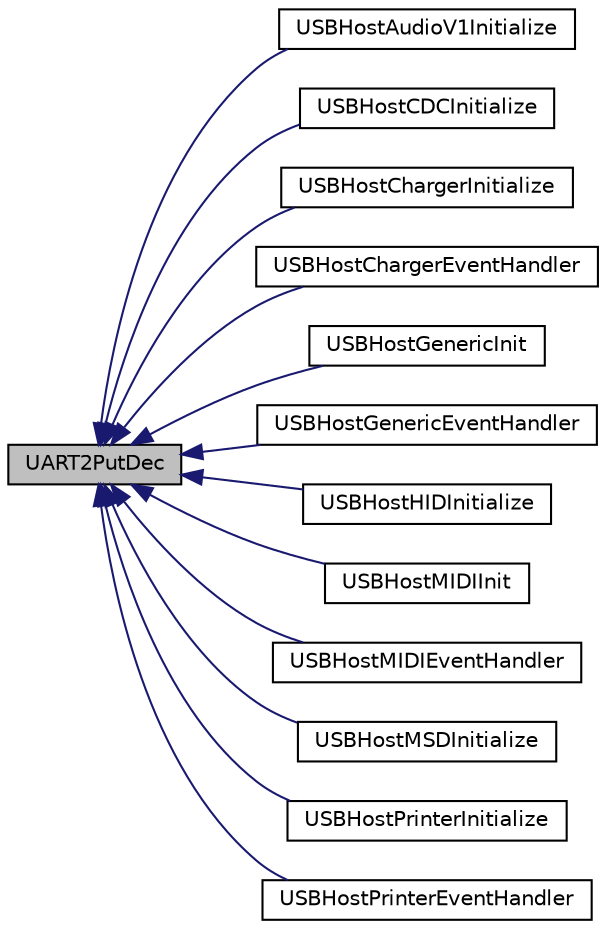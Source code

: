 digraph "UART2PutDec"
{
  edge [fontname="Helvetica",fontsize="10",labelfontname="Helvetica",labelfontsize="10"];
  node [fontname="Helvetica",fontsize="10",shape=record];
  rankdir="LR";
  Node1 [label="UART2PutDec",height=0.2,width=0.4,color="black", fillcolor="grey75", style="filled", fontcolor="black"];
  Node1 -> Node2 [dir="back",color="midnightblue",fontsize="10",style="solid",fontname="Helvetica"];
  Node2 [label="USBHostAudioV1Initialize",height=0.2,width=0.4,color="black", fillcolor="white", style="filled",URL="$usb__host__audio__v1_8c.html#a49268d7d051fdd76019281a5989779ad"];
  Node1 -> Node3 [dir="back",color="midnightblue",fontsize="10",style="solid",fontname="Helvetica"];
  Node3 [label="USBHostCDCInitialize",height=0.2,width=0.4,color="black", fillcolor="white", style="filled",URL="$usb__host__cdc_8c.html#a2891ef7047136f99fb381a85624fcdb8"];
  Node1 -> Node4 [dir="back",color="midnightblue",fontsize="10",style="solid",fontname="Helvetica"];
  Node4 [label="USBHostChargerInitialize",height=0.2,width=0.4,color="black", fillcolor="white", style="filled",URL="$usb__host__charger_8c.html#a0efb2c1bc0f7ddb0c32149c401d8f506"];
  Node1 -> Node5 [dir="back",color="midnightblue",fontsize="10",style="solid",fontname="Helvetica"];
  Node5 [label="USBHostChargerEventHandler",height=0.2,width=0.4,color="black", fillcolor="white", style="filled",URL="$usb__host__charger_8c.html#abc3228ca8fd62b202f1aa62381cb528b"];
  Node1 -> Node6 [dir="back",color="midnightblue",fontsize="10",style="solid",fontname="Helvetica"];
  Node6 [label="USBHostGenericInit",height=0.2,width=0.4,color="black", fillcolor="white", style="filled",URL="$usb__host__generic_8c.html#a50f2b1039d611d9004a974cfb0cc25f6"];
  Node1 -> Node7 [dir="back",color="midnightblue",fontsize="10",style="solid",fontname="Helvetica"];
  Node7 [label="USBHostGenericEventHandler",height=0.2,width=0.4,color="black", fillcolor="white", style="filled",URL="$usb__host__generic_8c.html#ab6793d6131600ac70dcd090a174b05a6"];
  Node1 -> Node8 [dir="back",color="midnightblue",fontsize="10",style="solid",fontname="Helvetica"];
  Node8 [label="USBHostHIDInitialize",height=0.2,width=0.4,color="black", fillcolor="white", style="filled",URL="$usb__host__hid_8c.html#aaadc9ad61bd781fd1bceb5b2b09c5d11"];
  Node1 -> Node9 [dir="back",color="midnightblue",fontsize="10",style="solid",fontname="Helvetica"];
  Node9 [label="USBHostMIDIInit",height=0.2,width=0.4,color="black", fillcolor="white", style="filled",URL="$usb__host__midi_8c.html#a2f956e35e63ed6de41ec41757fef067a"];
  Node1 -> Node10 [dir="back",color="midnightblue",fontsize="10",style="solid",fontname="Helvetica"];
  Node10 [label="USBHostMIDIEventHandler",height=0.2,width=0.4,color="black", fillcolor="white", style="filled",URL="$usb__host__midi_8c.html#a854130c359b51285f7a3e08525a56f10"];
  Node1 -> Node11 [dir="back",color="midnightblue",fontsize="10",style="solid",fontname="Helvetica"];
  Node11 [label="USBHostMSDInitialize",height=0.2,width=0.4,color="black", fillcolor="white", style="filled",URL="$usb__host__msd_8c.html#abbaac4652a1a79fa87704d2474673d6a"];
  Node1 -> Node12 [dir="back",color="midnightblue",fontsize="10",style="solid",fontname="Helvetica"];
  Node12 [label="USBHostPrinterInitialize",height=0.2,width=0.4,color="black", fillcolor="white", style="filled",URL="$usb__host__printer_8c.html#a7c2c11f9c18453fff06b06533ac59f97"];
  Node1 -> Node13 [dir="back",color="midnightblue",fontsize="10",style="solid",fontname="Helvetica"];
  Node13 [label="USBHostPrinterEventHandler",height=0.2,width=0.4,color="black", fillcolor="white", style="filled",URL="$usb__host__printer_8c.html#a5e1b4daf8b38172c637641f4adff5f4d"];
}

